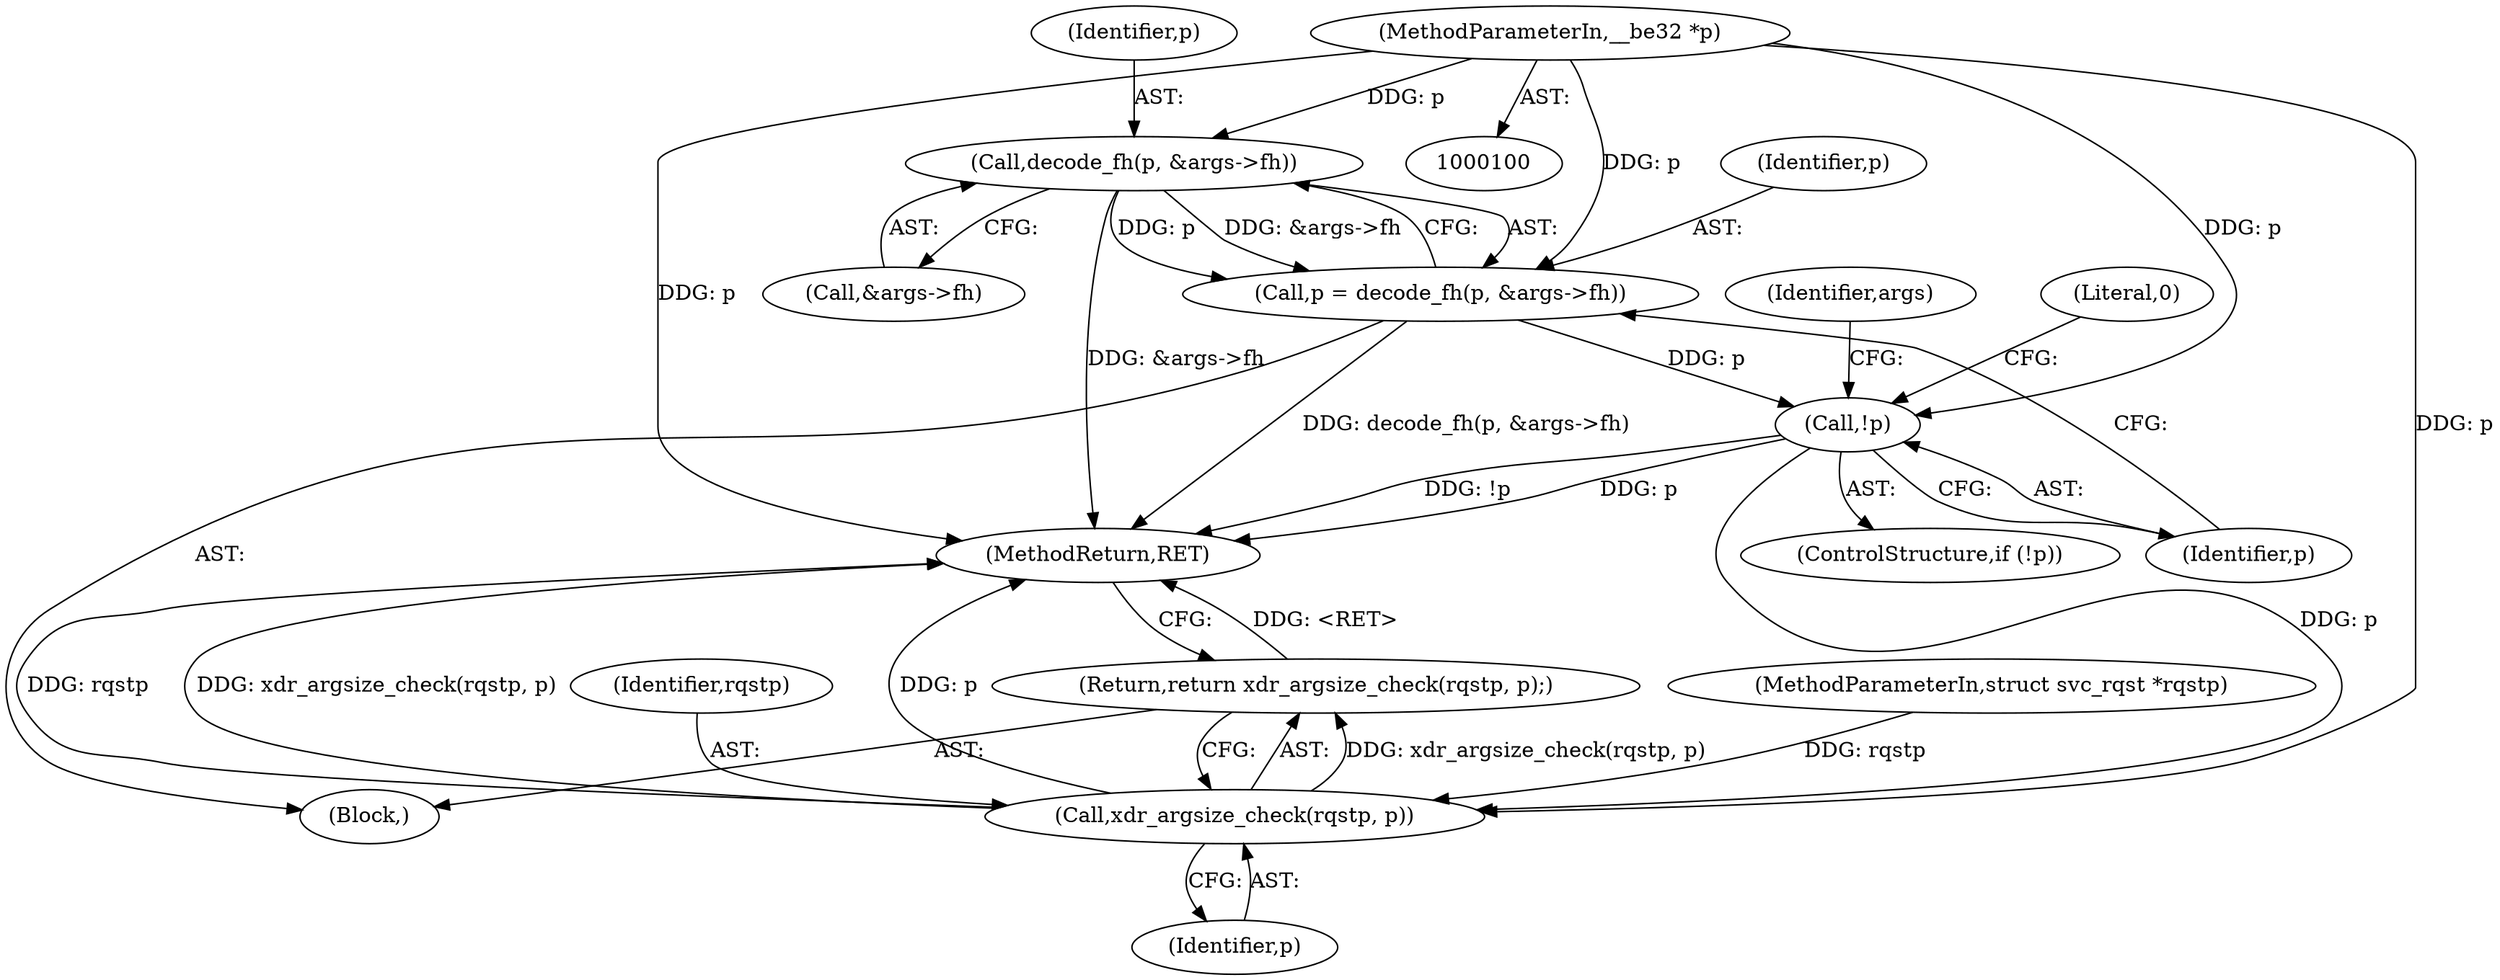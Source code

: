 digraph "1_linux_c70422f760c120480fee4de6c38804c72aa26bc1_17@pointer" {
"1000107" [label="(Call,decode_fh(p, &args->fh))"];
"1000102" [label="(MethodParameterIn,__be32 *p)"];
"1000105" [label="(Call,p = decode_fh(p, &args->fh))"];
"1000114" [label="(Call,!p)"];
"1000129" [label="(Call,xdr_argsize_check(rqstp, p))"];
"1000128" [label="(Return,return xdr_argsize_check(rqstp, p);)"];
"1000104" [label="(Block,)"];
"1000109" [label="(Call,&args->fh)"];
"1000102" [label="(MethodParameterIn,__be32 *p)"];
"1000106" [label="(Identifier,p)"];
"1000117" [label="(Literal,0)"];
"1000105" [label="(Call,p = decode_fh(p, &args->fh))"];
"1000129" [label="(Call,xdr_argsize_check(rqstp, p))"];
"1000131" [label="(Identifier,p)"];
"1000130" [label="(Identifier,rqstp)"];
"1000132" [label="(MethodReturn,RET)"];
"1000113" [label="(ControlStructure,if (!p))"];
"1000120" [label="(Identifier,args)"];
"1000101" [label="(MethodParameterIn,struct svc_rqst *rqstp)"];
"1000128" [label="(Return,return xdr_argsize_check(rqstp, p);)"];
"1000108" [label="(Identifier,p)"];
"1000114" [label="(Call,!p)"];
"1000107" [label="(Call,decode_fh(p, &args->fh))"];
"1000115" [label="(Identifier,p)"];
"1000107" -> "1000105"  [label="AST: "];
"1000107" -> "1000109"  [label="CFG: "];
"1000108" -> "1000107"  [label="AST: "];
"1000109" -> "1000107"  [label="AST: "];
"1000105" -> "1000107"  [label="CFG: "];
"1000107" -> "1000132"  [label="DDG: &args->fh"];
"1000107" -> "1000105"  [label="DDG: p"];
"1000107" -> "1000105"  [label="DDG: &args->fh"];
"1000102" -> "1000107"  [label="DDG: p"];
"1000102" -> "1000100"  [label="AST: "];
"1000102" -> "1000132"  [label="DDG: p"];
"1000102" -> "1000105"  [label="DDG: p"];
"1000102" -> "1000114"  [label="DDG: p"];
"1000102" -> "1000129"  [label="DDG: p"];
"1000105" -> "1000104"  [label="AST: "];
"1000106" -> "1000105"  [label="AST: "];
"1000115" -> "1000105"  [label="CFG: "];
"1000105" -> "1000132"  [label="DDG: decode_fh(p, &args->fh)"];
"1000105" -> "1000114"  [label="DDG: p"];
"1000114" -> "1000113"  [label="AST: "];
"1000114" -> "1000115"  [label="CFG: "];
"1000115" -> "1000114"  [label="AST: "];
"1000117" -> "1000114"  [label="CFG: "];
"1000120" -> "1000114"  [label="CFG: "];
"1000114" -> "1000132"  [label="DDG: !p"];
"1000114" -> "1000132"  [label="DDG: p"];
"1000114" -> "1000129"  [label="DDG: p"];
"1000129" -> "1000128"  [label="AST: "];
"1000129" -> "1000131"  [label="CFG: "];
"1000130" -> "1000129"  [label="AST: "];
"1000131" -> "1000129"  [label="AST: "];
"1000128" -> "1000129"  [label="CFG: "];
"1000129" -> "1000132"  [label="DDG: rqstp"];
"1000129" -> "1000132"  [label="DDG: xdr_argsize_check(rqstp, p)"];
"1000129" -> "1000132"  [label="DDG: p"];
"1000129" -> "1000128"  [label="DDG: xdr_argsize_check(rqstp, p)"];
"1000101" -> "1000129"  [label="DDG: rqstp"];
"1000128" -> "1000104"  [label="AST: "];
"1000132" -> "1000128"  [label="CFG: "];
"1000128" -> "1000132"  [label="DDG: <RET>"];
}
